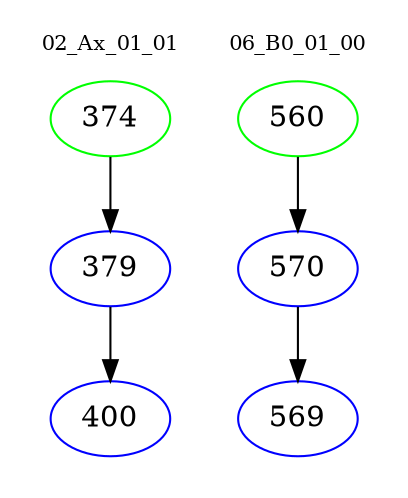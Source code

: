 digraph{
subgraph cluster_0 {
color = white
label = "02_Ax_01_01";
fontsize=10;
T0_374 [label="374", color="green"]
T0_374 -> T0_379 [color="black"]
T0_379 [label="379", color="blue"]
T0_379 -> T0_400 [color="black"]
T0_400 [label="400", color="blue"]
}
subgraph cluster_1 {
color = white
label = "06_B0_01_00";
fontsize=10;
T1_560 [label="560", color="green"]
T1_560 -> T1_570 [color="black"]
T1_570 [label="570", color="blue"]
T1_570 -> T1_569 [color="black"]
T1_569 [label="569", color="blue"]
}
}
